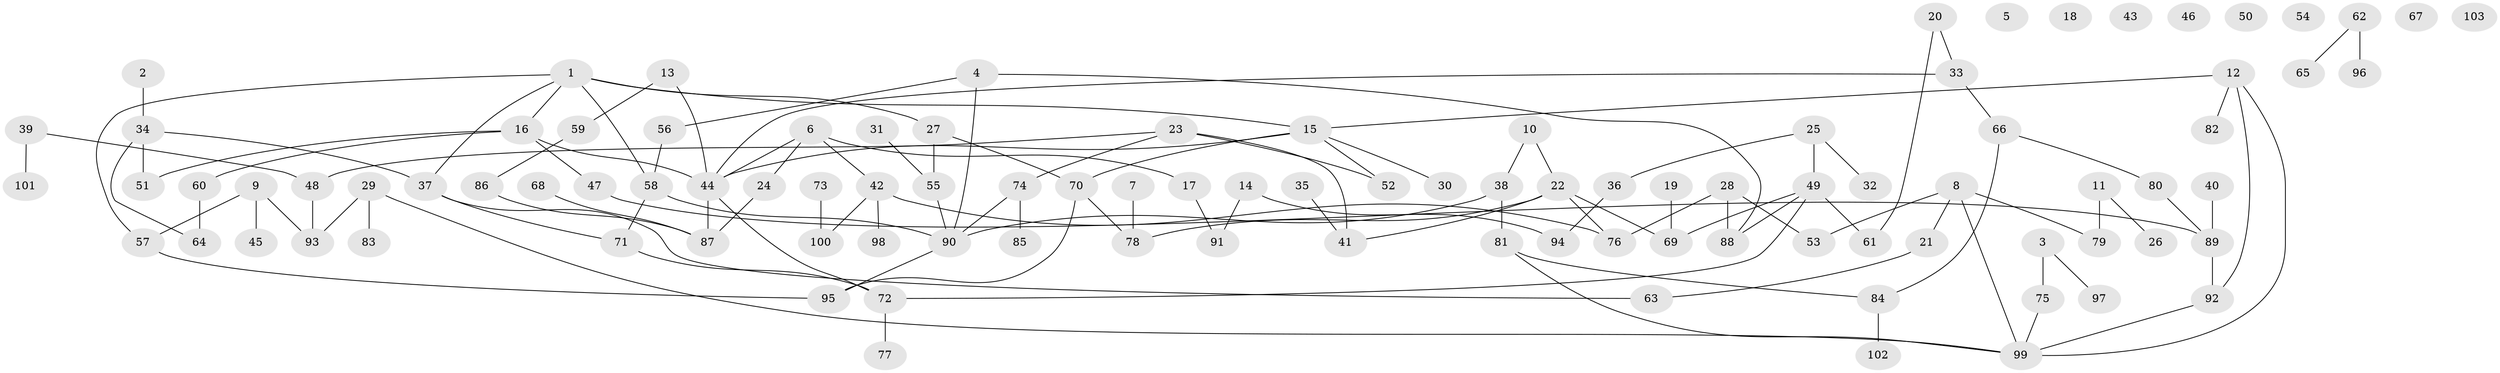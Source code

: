 // coarse degree distribution, {6: 0.027777777777777776, 1: 0.2222222222222222, 2: 0.2222222222222222, 3: 0.2222222222222222, 0: 0.1111111111111111, 8: 0.013888888888888888, 4: 0.125, 5: 0.027777777777777776, 9: 0.013888888888888888, 7: 0.013888888888888888}
// Generated by graph-tools (version 1.1) at 2025/16/03/04/25 18:16:32]
// undirected, 103 vertices, 123 edges
graph export_dot {
graph [start="1"]
  node [color=gray90,style=filled];
  1;
  2;
  3;
  4;
  5;
  6;
  7;
  8;
  9;
  10;
  11;
  12;
  13;
  14;
  15;
  16;
  17;
  18;
  19;
  20;
  21;
  22;
  23;
  24;
  25;
  26;
  27;
  28;
  29;
  30;
  31;
  32;
  33;
  34;
  35;
  36;
  37;
  38;
  39;
  40;
  41;
  42;
  43;
  44;
  45;
  46;
  47;
  48;
  49;
  50;
  51;
  52;
  53;
  54;
  55;
  56;
  57;
  58;
  59;
  60;
  61;
  62;
  63;
  64;
  65;
  66;
  67;
  68;
  69;
  70;
  71;
  72;
  73;
  74;
  75;
  76;
  77;
  78;
  79;
  80;
  81;
  82;
  83;
  84;
  85;
  86;
  87;
  88;
  89;
  90;
  91;
  92;
  93;
  94;
  95;
  96;
  97;
  98;
  99;
  100;
  101;
  102;
  103;
  1 -- 15;
  1 -- 16;
  1 -- 27;
  1 -- 37;
  1 -- 57;
  1 -- 58;
  2 -- 34;
  3 -- 75;
  3 -- 97;
  4 -- 56;
  4 -- 88;
  4 -- 90;
  6 -- 17;
  6 -- 24;
  6 -- 42;
  6 -- 44;
  7 -- 78;
  8 -- 21;
  8 -- 53;
  8 -- 79;
  8 -- 99;
  9 -- 45;
  9 -- 57;
  9 -- 93;
  10 -- 22;
  10 -- 38;
  11 -- 26;
  11 -- 79;
  12 -- 15;
  12 -- 82;
  12 -- 92;
  12 -- 99;
  13 -- 44;
  13 -- 59;
  14 -- 91;
  14 -- 94;
  15 -- 30;
  15 -- 44;
  15 -- 52;
  15 -- 70;
  16 -- 44;
  16 -- 47;
  16 -- 51;
  16 -- 60;
  17 -- 91;
  19 -- 69;
  20 -- 33;
  20 -- 61;
  21 -- 63;
  22 -- 41;
  22 -- 69;
  22 -- 76;
  22 -- 78;
  23 -- 41;
  23 -- 48;
  23 -- 52;
  23 -- 74;
  24 -- 87;
  25 -- 32;
  25 -- 36;
  25 -- 49;
  27 -- 55;
  27 -- 70;
  28 -- 53;
  28 -- 76;
  28 -- 88;
  29 -- 83;
  29 -- 93;
  29 -- 99;
  31 -- 55;
  33 -- 44;
  33 -- 66;
  34 -- 37;
  34 -- 51;
  34 -- 64;
  35 -- 41;
  36 -- 94;
  37 -- 63;
  37 -- 71;
  38 -- 81;
  38 -- 90;
  39 -- 48;
  39 -- 101;
  40 -- 89;
  42 -- 76;
  42 -- 98;
  42 -- 100;
  44 -- 72;
  44 -- 87;
  47 -- 89;
  48 -- 93;
  49 -- 61;
  49 -- 69;
  49 -- 72;
  49 -- 88;
  55 -- 90;
  56 -- 58;
  57 -- 95;
  58 -- 71;
  58 -- 90;
  59 -- 86;
  60 -- 64;
  62 -- 65;
  62 -- 96;
  66 -- 80;
  66 -- 84;
  68 -- 87;
  70 -- 78;
  70 -- 95;
  71 -- 72;
  72 -- 77;
  73 -- 100;
  74 -- 85;
  74 -- 90;
  75 -- 99;
  80 -- 89;
  81 -- 84;
  81 -- 99;
  84 -- 102;
  86 -- 87;
  89 -- 92;
  90 -- 95;
  92 -- 99;
}
